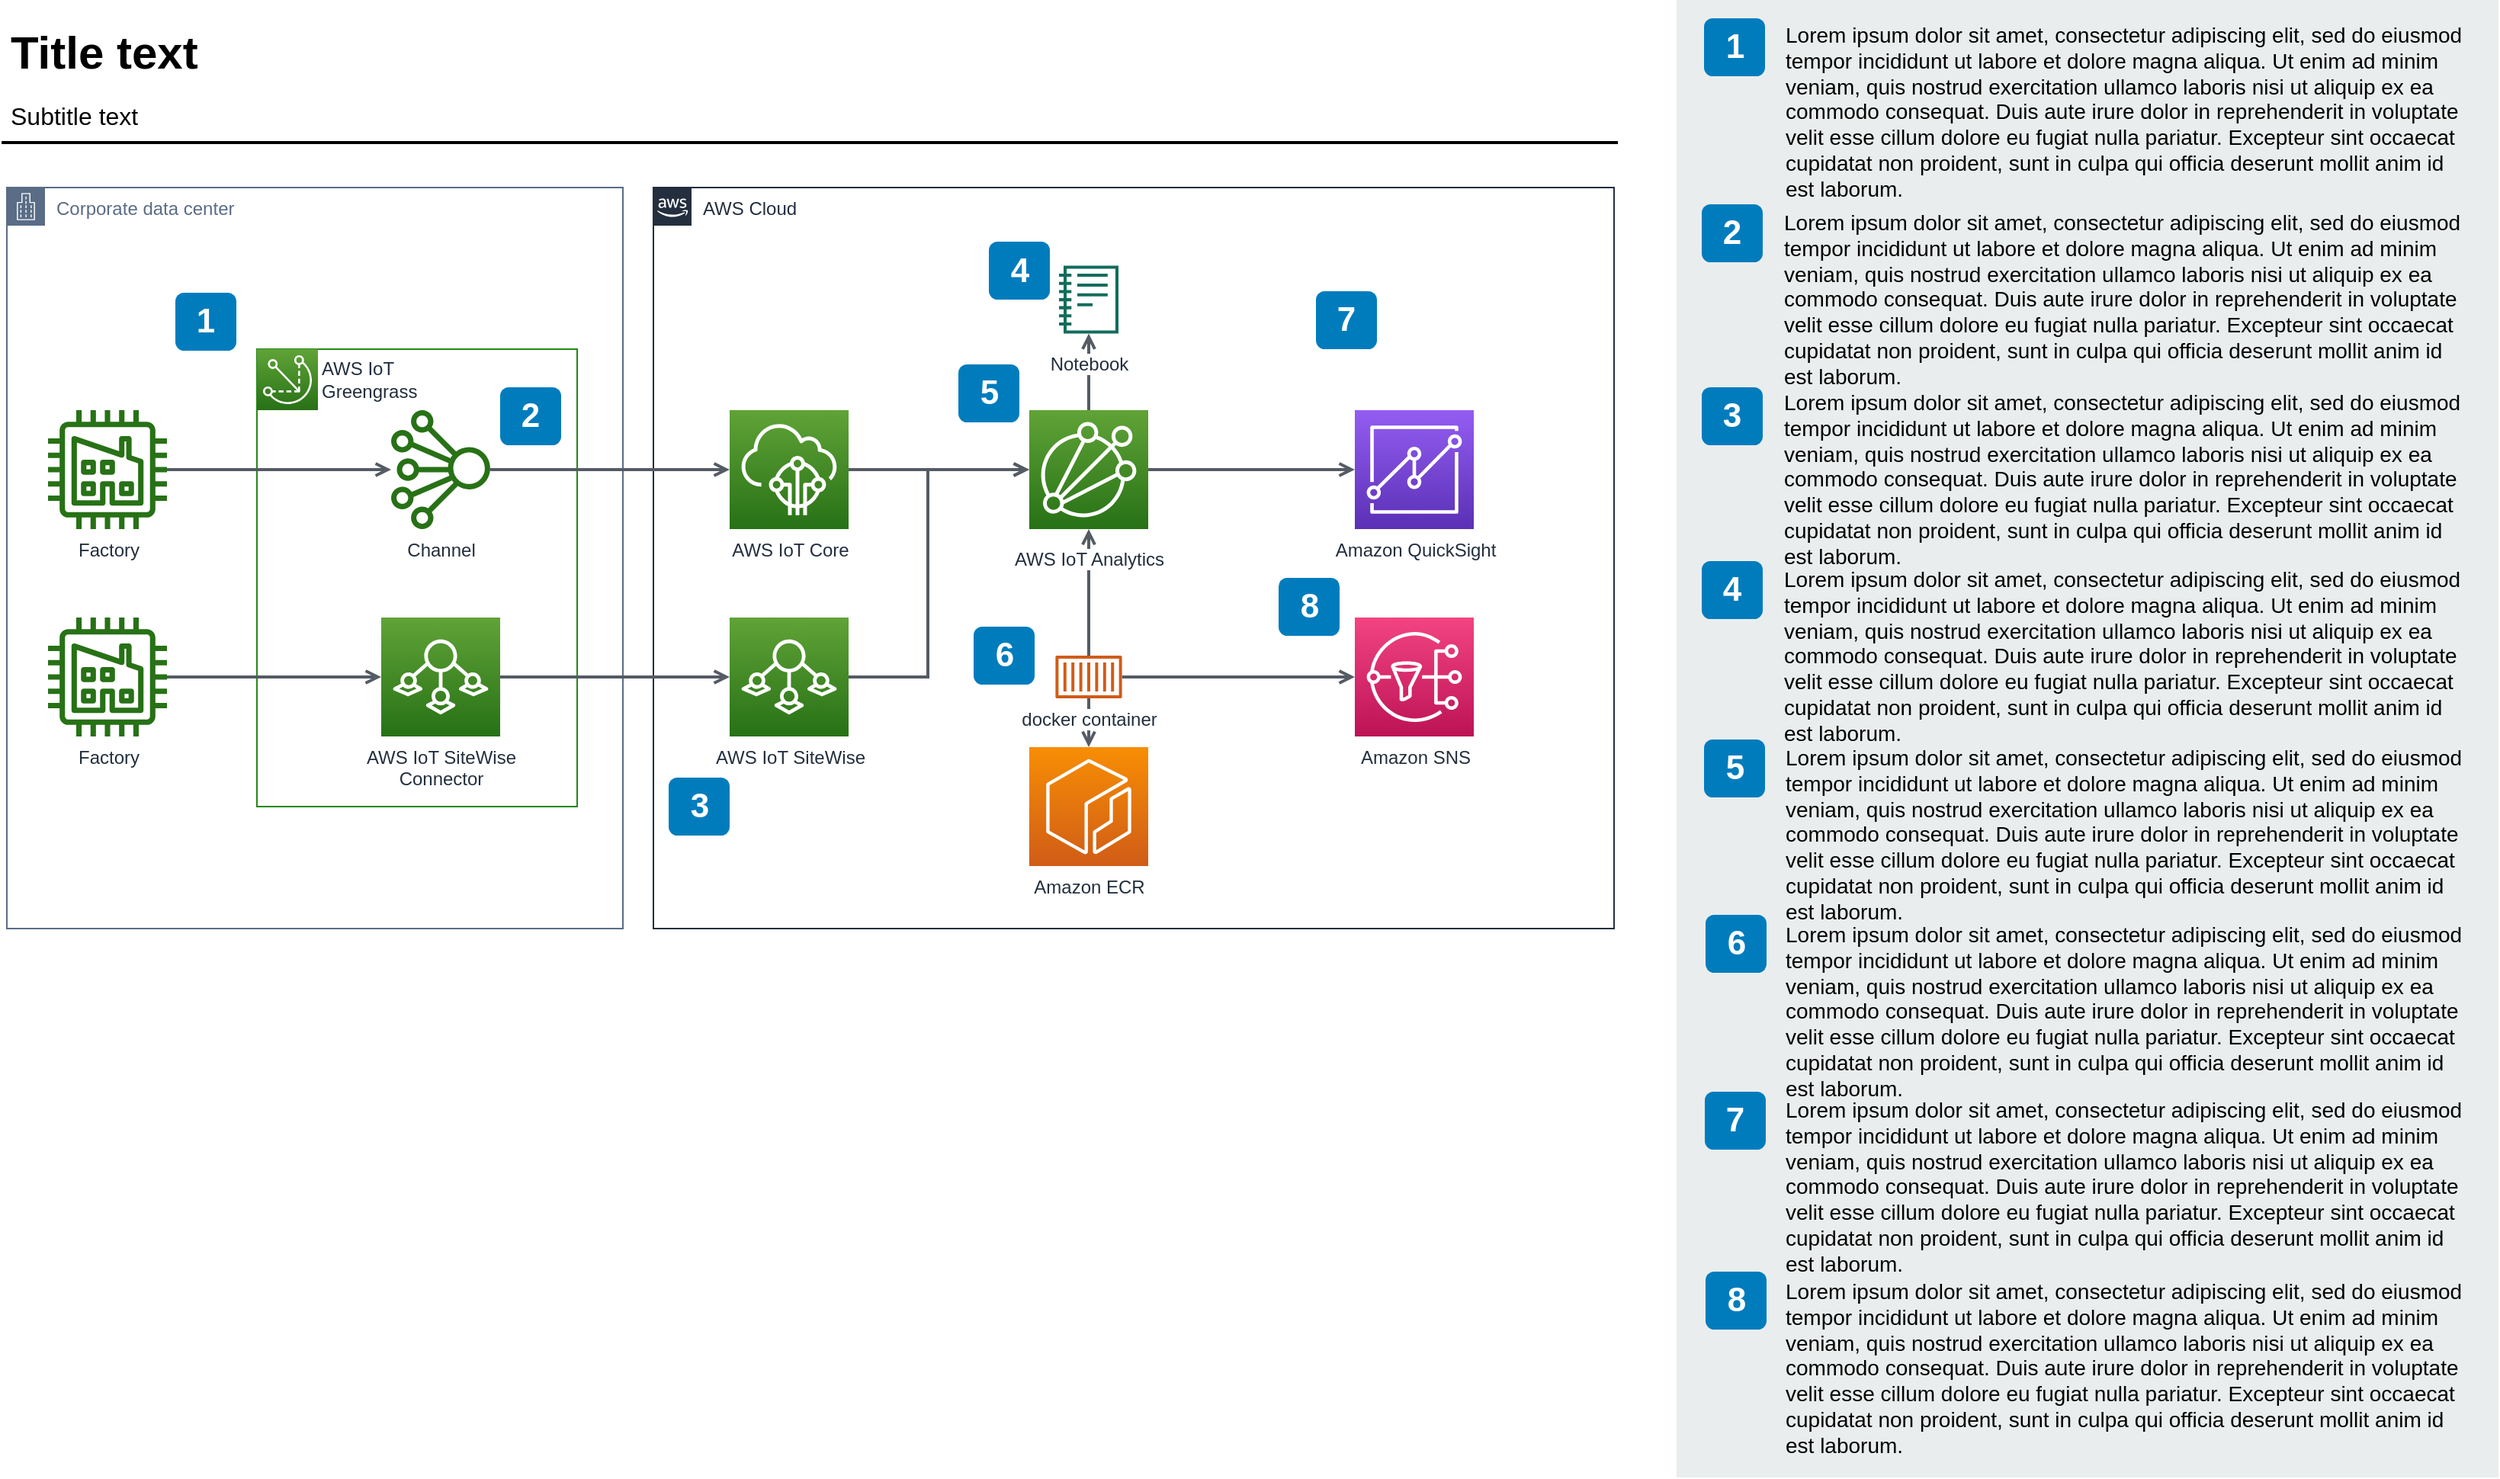 <mxfile version="26.0.16" pages="2">
  <diagram id="Ht1M8jgEwFfnCIfOTk4-" name="Page-1">
    <mxGraphModel dx="2165" dy="1044" grid="1" gridSize="10" guides="1" tooltips="1" connect="1" arrows="1" fold="1" page="1" pageScale="1" pageWidth="827" pageHeight="1169" math="0" shadow="0">
      <root>
        <mxCell id="0" />
        <mxCell id="1" parent="0" />
        <mxCell id="UEzPUAAOIrF-is8g5C7q-2" value="AWS Cloud" style="points=[[0,0],[0.25,0],[0.5,0],[0.75,0],[1,0],[1,0.25],[1,0.5],[1,0.75],[1,1],[0.75,1],[0.5,1],[0.25,1],[0,1],[0,0.75],[0,0.5],[0,0.25]];outlineConnect=0;gradientColor=none;html=1;whiteSpace=wrap;fontSize=12;fontStyle=0;shape=mxgraph.aws4.group;grIcon=mxgraph.aws4.group_aws_cloud_alt;strokeColor=#232F3E;fillColor=none;verticalAlign=top;align=left;spacingLeft=30;fontColor=#232F3E;dashed=0;container=1;pointerEvents=0;collapsible=0;recursiveResize=0;" parent="1" vertex="1">
          <mxGeometry x="435.5" y="175" width="630" height="486" as="geometry" />
        </mxCell>
        <mxCell id="UEzPUAAOIrF-is8g5C7q-23" value="7" style="rounded=1;whiteSpace=wrap;html=1;fillColor=#007CBD;strokeColor=none;fontColor=#FFFFFF;fontStyle=1;fontSize=22;" parent="UEzPUAAOIrF-is8g5C7q-2" vertex="1">
          <mxGeometry x="434.5" y="68" width="40" height="38" as="geometry" />
        </mxCell>
        <mxCell id="UEzPUAAOIrF-is8g5C7q-1" value="Corporate data center" style="points=[[0,0],[0.25,0],[0.5,0],[0.75,0],[1,0],[1,0.25],[1,0.5],[1,0.75],[1,1],[0.75,1],[0.5,1],[0.25,1],[0,1],[0,0.75],[0,0.5],[0,0.25]];outlineConnect=0;gradientColor=none;html=1;whiteSpace=wrap;fontSize=12;fontStyle=0;shape=mxgraph.aws4.group;grIcon=mxgraph.aws4.group_corporate_data_center;strokeColor=#5A6C86;fillColor=none;verticalAlign=top;align=left;spacingLeft=30;fontColor=#5A6C86;dashed=0;container=1;pointerEvents=0;collapsible=0;recursiveResize=0;" parent="1" vertex="1">
          <mxGeometry x="11.5" y="175" width="404" height="486" as="geometry" />
        </mxCell>
        <mxCell id="UEzPUAAOIrF-is8g5C7q-5" value="" style="whiteSpace=wrap;html=1;dashed=0;fontColor=#AAB7B8;fontStyle=0;align=left;verticalAlign=top;strokeColor=#248814;fillColor=none;gradientColor=none;spacingLeft=30;container=1;pointerEvents=0;collapsible=0;recursiveResize=0;" parent="1" vertex="1">
          <mxGeometry x="175.5" y="281" width="210" height="300" as="geometry" />
        </mxCell>
        <mxCell id="UEzPUAAOIrF-is8g5C7q-25" value="" style="edgeStyle=orthogonalEdgeStyle;rounded=0;orthogonalLoop=1;jettySize=auto;html=1;strokeColor=#545B64;strokeWidth=2;endFill=0;endArrow=open;startArrow=none;" parent="1" source="UEzPUAAOIrF-is8g5C7q-6" target="UEzPUAAOIrF-is8g5C7q-8" edge="1">
          <mxGeometry relative="1" as="geometry" />
        </mxCell>
        <mxCell id="UEzPUAAOIrF-is8g5C7q-26" value="" style="edgeStyle=orthogonalEdgeStyle;rounded=0;orthogonalLoop=1;jettySize=auto;html=1;strokeColor=#545B64;strokeWidth=2;endFill=0;endArrow=open;startArrow=none;" parent="1" source="UEzPUAAOIrF-is8g5C7q-7" target="UEzPUAAOIrF-is8g5C7q-9" edge="1">
          <mxGeometry relative="1" as="geometry" />
        </mxCell>
        <mxCell id="UEzPUAAOIrF-is8g5C7q-29" style="edgeStyle=orthogonalEdgeStyle;rounded=0;orthogonalLoop=1;jettySize=auto;html=1;strokeColor=#545B64;strokeWidth=2;endFill=0;endArrow=open;startArrow=none;" parent="1" source="UEzPUAAOIrF-is8g5C7q-11" target="UEzPUAAOIrF-is8g5C7q-13" edge="1">
          <mxGeometry relative="1" as="geometry" />
        </mxCell>
        <mxCell id="UEzPUAAOIrF-is8g5C7q-30" style="edgeStyle=orthogonalEdgeStyle;rounded=0;orthogonalLoop=1;jettySize=auto;html=1;strokeColor=#545B64;strokeWidth=2;endFill=0;endArrow=open;startArrow=none;" parent="1" source="UEzPUAAOIrF-is8g5C7q-12" target="UEzPUAAOIrF-is8g5C7q-13" edge="1">
          <mxGeometry relative="1" as="geometry">
            <Array as="points">
              <mxPoint x="615.5" y="496" />
              <mxPoint x="615.5" y="360" />
            </Array>
          </mxGeometry>
        </mxCell>
        <mxCell id="UEzPUAAOIrF-is8g5C7q-31" style="edgeStyle=orthogonalEdgeStyle;rounded=0;orthogonalLoop=1;jettySize=auto;html=1;strokeColor=#545B64;strokeWidth=2;endFill=0;endArrow=open;startArrow=none;" parent="1" source="UEzPUAAOIrF-is8g5C7q-13" target="UEzPUAAOIrF-is8g5C7q-14" edge="1">
          <mxGeometry relative="1" as="geometry" />
        </mxCell>
        <mxCell id="UEzPUAAOIrF-is8g5C7q-32" style="edgeStyle=orthogonalEdgeStyle;rounded=0;orthogonalLoop=1;jettySize=auto;html=1;strokeColor=#545B64;strokeWidth=2;endFill=0;endArrow=open;startArrow=none;" parent="1" source="UEzPUAAOIrF-is8g5C7q-13" target="UEzPUAAOIrF-is8g5C7q-16" edge="1">
          <mxGeometry relative="1" as="geometry" />
        </mxCell>
        <mxCell id="UEzPUAAOIrF-is8g5C7q-33" style="edgeStyle=orthogonalEdgeStyle;rounded=0;orthogonalLoop=1;jettySize=auto;html=1;strokeColor=#545B64;strokeWidth=2;endFill=0;endArrow=open;startArrow=none;" parent="1" source="UEzPUAAOIrF-is8g5C7q-15" target="UEzPUAAOIrF-is8g5C7q-13" edge="1">
          <mxGeometry relative="1" as="geometry" />
        </mxCell>
        <mxCell id="UEzPUAAOIrF-is8g5C7q-34" style="edgeStyle=orthogonalEdgeStyle;rounded=0;orthogonalLoop=1;jettySize=auto;html=1;strokeColor=#545B64;strokeWidth=2;endFill=0;endArrow=open;startArrow=none;" parent="1" source="UEzPUAAOIrF-is8g5C7q-15" target="UEzPUAAOIrF-is8g5C7q-18" edge="1">
          <mxGeometry relative="1" as="geometry" />
        </mxCell>
        <mxCell id="UEzPUAAOIrF-is8g5C7q-35" style="edgeStyle=orthogonalEdgeStyle;rounded=0;orthogonalLoop=1;jettySize=auto;html=1;strokeColor=#545B64;strokeWidth=2;endFill=0;endArrow=open;startArrow=none;" parent="1" source="UEzPUAAOIrF-is8g5C7q-15" target="UEzPUAAOIrF-is8g5C7q-17" edge="1">
          <mxGeometry relative="1" as="geometry" />
        </mxCell>
        <mxCell id="UEzPUAAOIrF-is8g5C7q-27" value="" style="edgeStyle=orthogonalEdgeStyle;rounded=0;orthogonalLoop=1;jettySize=auto;html=1;strokeColor=#545B64;strokeWidth=2;endFill=0;endArrow=open;startArrow=none;" parent="1" source="UEzPUAAOIrF-is8g5C7q-9" target="UEzPUAAOIrF-is8g5C7q-12" edge="1">
          <mxGeometry relative="1" as="geometry">
            <mxPoint x="126.41" y="546.069" as="sourcePoint" />
            <mxPoint x="273.5" y="539.862" as="targetPoint" />
          </mxGeometry>
        </mxCell>
        <mxCell id="UEzPUAAOIrF-is8g5C7q-28" value="" style="edgeStyle=orthogonalEdgeStyle;rounded=0;orthogonalLoop=1;jettySize=auto;html=1;strokeColor=#545B64;strokeWidth=2;endFill=0;endArrow=open;startArrow=none;" parent="1" source="UEzPUAAOIrF-is8g5C7q-8" target="UEzPUAAOIrF-is8g5C7q-11" edge="1">
          <mxGeometry relative="1" as="geometry">
            <mxPoint x="136.41" y="556.069" as="sourcePoint" />
            <mxPoint x="283.5" y="549.862" as="targetPoint" />
          </mxGeometry>
        </mxCell>
        <mxCell id="-QjtrjUzRDEMRZ5MF8oH-9" value="1" style="rounded=1;whiteSpace=wrap;html=1;fillColor=#007CBD;strokeColor=none;fontColor=#FFFFFF;fontStyle=1;fontSize=22;" parent="1" vertex="1">
          <mxGeometry x="122" y="244" width="40" height="38" as="geometry" />
        </mxCell>
        <mxCell id="-QjtrjUzRDEMRZ5MF8oH-47" value="Title text" style="text;html=1;resizable=0;points=[];autosize=1;align=left;verticalAlign=top;spacingTop=-4;fontSize=30;fontStyle=1" parent="1" vertex="1">
          <mxGeometry x="12" y="65.5" width="130" height="40" as="geometry" />
        </mxCell>
        <mxCell id="-QjtrjUzRDEMRZ5MF8oH-48" value="Subtitle text&lt;br style=&quot;font-size: 16px&quot;&gt;" style="text;html=1;resizable=0;points=[];autosize=1;align=left;verticalAlign=top;spacingTop=-4;fontSize=16" parent="1" vertex="1">
          <mxGeometry x="12" y="115.5" width="100" height="20" as="geometry" />
        </mxCell>
        <mxCell id="SCVMTBWpLvtzJIhz15lM-1" value="" style="line;strokeWidth=2;html=1;fontSize=14;" parent="1" vertex="1">
          <mxGeometry x="8" y="140.5" width="1060" height="10" as="geometry" />
        </mxCell>
        <mxCell id="7OVz4w7n9kzEPWy-4BBC-3" value="" style="rounded=0;whiteSpace=wrap;html=1;fillColor=#EAEDED;fontSize=22;fontColor=#FFFFFF;strokeColor=none;labelBackgroundColor=none;" parent="1" vertex="1">
          <mxGeometry x="1106.5" y="52" width="539" height="969" as="geometry" />
        </mxCell>
        <mxCell id="7OVz4w7n9kzEPWy-4BBC-4" value="1" style="rounded=1;whiteSpace=wrap;html=1;fillColor=#007CBD;strokeColor=none;fontColor=#FFFFFF;fontStyle=1;fontSize=22;labelBackgroundColor=none;" parent="1" vertex="1">
          <mxGeometry x="1124.5" y="64" width="40" height="38" as="geometry" />
        </mxCell>
        <mxCell id="7OVz4w7n9kzEPWy-4BBC-5" value="2" style="rounded=1;whiteSpace=wrap;html=1;fillColor=#007CBD;strokeColor=none;fontColor=#FFFFFF;fontStyle=1;fontSize=22;labelBackgroundColor=none;" parent="1" vertex="1">
          <mxGeometry x="1123" y="186" width="40" height="38" as="geometry" />
        </mxCell>
        <mxCell id="7OVz4w7n9kzEPWy-4BBC-6" value="3" style="rounded=1;whiteSpace=wrap;html=1;fillColor=#007CBD;strokeColor=none;fontColor=#FFFFFF;fontStyle=1;fontSize=22;labelBackgroundColor=none;" parent="1" vertex="1">
          <mxGeometry x="1123" y="306" width="40" height="38" as="geometry" />
        </mxCell>
        <mxCell id="7OVz4w7n9kzEPWy-4BBC-7" value="4" style="rounded=1;whiteSpace=wrap;html=1;fillColor=#007CBD;strokeColor=none;fontColor=#FFFFFF;fontStyle=1;fontSize=22;labelBackgroundColor=none;" parent="1" vertex="1">
          <mxGeometry x="1123" y="420" width="40" height="38" as="geometry" />
        </mxCell>
        <mxCell id="7OVz4w7n9kzEPWy-4BBC-8" value="5" style="rounded=1;whiteSpace=wrap;html=1;fillColor=#007CBD;strokeColor=none;fontColor=#FFFFFF;fontStyle=1;fontSize=22;labelBackgroundColor=none;" parent="1" vertex="1">
          <mxGeometry x="1124.5" y="537" width="40" height="38" as="geometry" />
        </mxCell>
        <mxCell id="7OVz4w7n9kzEPWy-4BBC-9" value="6" style="rounded=1;whiteSpace=wrap;html=1;fillColor=#007CBD;strokeColor=none;fontColor=#FFFFFF;fontStyle=1;fontSize=22;labelBackgroundColor=none;" parent="1" vertex="1">
          <mxGeometry x="1125.5" y="652" width="40" height="38" as="geometry" />
        </mxCell>
        <mxCell id="7OVz4w7n9kzEPWy-4BBC-10" value="7" style="rounded=1;whiteSpace=wrap;html=1;fillColor=#007CBD;strokeColor=none;fontColor=#FFFFFF;fontStyle=1;fontSize=22;labelBackgroundColor=none;" parent="1" vertex="1">
          <mxGeometry x="1125" y="768" width="40" height="38" as="geometry" />
        </mxCell>
        <mxCell id="7OVz4w7n9kzEPWy-4BBC-11" value="8" style="rounded=1;whiteSpace=wrap;html=1;fillColor=#007CBD;strokeColor=none;fontColor=#FFFFFF;fontStyle=1;fontSize=22;labelBackgroundColor=none;" parent="1" vertex="1">
          <mxGeometry x="1125.5" y="886" width="40" height="38" as="geometry" />
        </mxCell>
        <mxCell id="7OVz4w7n9kzEPWy-4BBC-13" value="&lt;span&gt;Lorem ipsum dolor sit amet, consectetur adipiscing elit, sed do eiusmod tempor incididunt ut labore et dolore magna aliqua. Ut enim ad minim veniam, quis nostrud exercitation ullamco laboris nisi ut aliquip ex ea commodo consequat. Duis aute irure dolor in reprehenderit in voluptate velit esse cillum dolore eu fugiat nulla pariatur. Excepteur sint occaecat cupidatat non proident, sunt in culpa qui officia deserunt mollit anim id est laborum.&lt;/span&gt;&lt;br&gt;" style="text;html=1;align=left;verticalAlign=top;spacingTop=-4;fontSize=14;labelBackgroundColor=none;whiteSpace=wrap;" parent="1" vertex="1">
          <mxGeometry x="1176" y="63.5" width="449" height="118" as="geometry" />
        </mxCell>
        <mxCell id="7OVz4w7n9kzEPWy-4BBC-14" value="&lt;span&gt;Lorem ipsum dolor sit amet, consectetur adipiscing elit, sed do eiusmod tempor incididunt ut labore et dolore magna aliqua. Ut enim ad minim veniam, quis nostrud exercitation ullamco laboris nisi ut aliquip ex ea commodo consequat. Duis aute irure dolor in reprehenderit in voluptate velit esse cillum dolore eu fugiat nulla pariatur. Excepteur sint occaecat cupidatat non proident, sunt in culpa qui officia deserunt mollit anim id est laborum.&lt;/span&gt;&lt;br&gt;" style="text;html=1;align=left;verticalAlign=top;spacingTop=-4;fontSize=14;labelBackgroundColor=none;whiteSpace=wrap;" parent="1" vertex="1">
          <mxGeometry x="1175" y="186.5" width="450" height="115" as="geometry" />
        </mxCell>
        <mxCell id="7OVz4w7n9kzEPWy-4BBC-15" value="&lt;span&gt;Lorem ipsum dolor sit amet, consectetur adipiscing elit, sed do eiusmod tempor incididunt ut labore et dolore magna aliqua. Ut enim ad minim veniam, quis nostrud exercitation ullamco laboris nisi ut aliquip ex ea commodo consequat. Duis aute irure dolor in reprehenderit in voluptate velit esse cillum dolore eu fugiat nulla pariatur. Excepteur sint occaecat cupidatat non proident, sunt in culpa qui officia deserunt mollit anim id est laborum.&lt;/span&gt;&lt;br&gt;" style="text;html=1;align=left;verticalAlign=top;spacingTop=-4;fontSize=14;labelBackgroundColor=none;whiteSpace=wrap;" parent="1" vertex="1">
          <mxGeometry x="1175" y="304.5" width="450" height="117" as="geometry" />
        </mxCell>
        <mxCell id="7OVz4w7n9kzEPWy-4BBC-16" value="&lt;span&gt;Lorem ipsum dolor sit amet, consectetur adipiscing elit, sed do eiusmod tempor incididunt ut labore et dolore magna aliqua. Ut enim ad minim veniam, quis nostrud exercitation ullamco laboris nisi ut aliquip ex ea commodo consequat. Duis aute irure dolor in reprehenderit in voluptate velit esse cillum dolore eu fugiat nulla pariatur. Excepteur sint occaecat cupidatat non proident, sunt in culpa qui officia deserunt mollit anim id est laborum.&lt;/span&gt;&lt;br&gt;" style="text;html=1;align=left;verticalAlign=top;spacingTop=-4;fontSize=14;labelBackgroundColor=none;whiteSpace=wrap;" parent="1" vertex="1">
          <mxGeometry x="1175" y="420.5" width="450" height="121" as="geometry" />
        </mxCell>
        <mxCell id="7OVz4w7n9kzEPWy-4BBC-17" value="&lt;span&gt;Lorem ipsum dolor sit amet, consectetur adipiscing elit, sed do eiusmod tempor incididunt ut labore et dolore magna aliqua. Ut enim ad minim veniam, quis nostrud exercitation ullamco laboris nisi ut aliquip ex ea commodo consequat. Duis aute irure dolor in reprehenderit in voluptate velit esse cillum dolore eu fugiat nulla pariatur. Excepteur sint occaecat cupidatat non proident, sunt in culpa qui officia deserunt mollit anim id est laborum.&lt;/span&gt;&lt;br&gt;" style="text;html=1;align=left;verticalAlign=top;spacingTop=-4;fontSize=14;labelBackgroundColor=none;whiteSpace=wrap;" parent="1" vertex="1">
          <mxGeometry x="1176" y="537.5" width="449" height="114" as="geometry" />
        </mxCell>
        <mxCell id="7OVz4w7n9kzEPWy-4BBC-18" value="&lt;span&gt;Lorem ipsum dolor sit amet, consectetur adipiscing elit, sed do eiusmod tempor incididunt ut labore et dolore magna aliqua. Ut enim ad minim veniam, quis nostrud exercitation ullamco laboris nisi ut aliquip ex ea commodo consequat. Duis aute irure dolor in reprehenderit in voluptate velit esse cillum dolore eu fugiat nulla pariatur. Excepteur sint occaecat cupidatat non proident, sunt in culpa qui officia deserunt mollit anim id est laborum.&lt;/span&gt;&lt;br&gt;" style="text;html=1;align=left;verticalAlign=top;spacingTop=-4;fontSize=14;labelBackgroundColor=none;whiteSpace=wrap;" parent="1" vertex="1">
          <mxGeometry x="1176" y="653.5" width="450" height="118" as="geometry" />
        </mxCell>
        <mxCell id="7OVz4w7n9kzEPWy-4BBC-19" value="&lt;span&gt;Lorem ipsum dolor sit amet, consectetur adipiscing elit, sed do eiusmod tempor incididunt ut labore et dolore magna aliqua. Ut enim ad minim veniam, quis nostrud exercitation ullamco laboris nisi ut aliquip ex ea commodo consequat. Duis aute irure dolor in reprehenderit in voluptate velit esse cillum dolore eu fugiat nulla pariatur. Excepteur sint occaecat cupidatat non proident, sunt in culpa qui officia deserunt mollit anim id est laborum.&lt;/span&gt;&lt;br&gt;" style="text;html=1;align=left;verticalAlign=top;spacingTop=-4;fontSize=14;labelBackgroundColor=none;whiteSpace=wrap;" parent="1" vertex="1">
          <mxGeometry x="1176" y="768.5" width="449" height="113" as="geometry" />
        </mxCell>
        <mxCell id="7OVz4w7n9kzEPWy-4BBC-20" value="&lt;span&gt;Lorem ipsum dolor sit amet, consectetur adipiscing elit, sed do eiusmod tempor incididunt ut labore et dolore magna aliqua. Ut enim ad minim veniam, quis nostrud exercitation ullamco laboris nisi ut aliquip ex ea commodo consequat. Duis aute irure dolor in reprehenderit in voluptate velit esse cillum dolore eu fugiat nulla pariatur. Excepteur sint occaecat cupidatat non proident, sunt in culpa qui officia deserunt mollit anim id est laborum.&lt;/span&gt;&lt;br&gt;" style="text;html=1;align=left;verticalAlign=top;spacingTop=-4;fontSize=14;labelBackgroundColor=none;whiteSpace=wrap;" parent="1" vertex="1">
          <mxGeometry x="1176" y="887.5" width="449" height="124" as="geometry" />
        </mxCell>
        <mxCell id="UEzPUAAOIrF-is8g5C7q-6" value="Factory" style="outlineConnect=0;fontColor=#232F3E;gradientColor=none;fillColor=#277116;strokeColor=none;dashed=0;verticalLabelPosition=bottom;verticalAlign=top;align=center;html=1;fontSize=12;fontStyle=0;aspect=fixed;pointerEvents=1;shape=mxgraph.aws4.factory;" parent="1" vertex="1">
          <mxGeometry x="38.5" y="321.0" width="78" height="78" as="geometry" />
        </mxCell>
        <mxCell id="UEzPUAAOIrF-is8g5C7q-7" value="Factory&lt;br&gt;" style="outlineConnect=0;fontColor=#232F3E;gradientColor=none;fillColor=#277116;strokeColor=none;dashed=0;verticalLabelPosition=bottom;verticalAlign=top;align=center;html=1;fontSize=12;fontStyle=0;aspect=fixed;pointerEvents=1;shape=mxgraph.aws4.factory;" parent="1" vertex="1">
          <mxGeometry x="38.5" y="457.0" width="78" height="78" as="geometry" />
        </mxCell>
        <mxCell id="UEzPUAAOIrF-is8g5C7q-8" value="Channel" style="outlineConnect=0;fontColor=#232F3E;gradientColor=none;fillColor=#277116;strokeColor=none;dashed=0;verticalLabelPosition=bottom;verticalAlign=top;align=center;html=1;fontSize=12;fontStyle=0;aspect=fixed;pointerEvents=1;shape=mxgraph.aws4.iot_analytics_channel;" parent="1" vertex="1">
          <mxGeometry x="263.5" y="321.0" width="65" height="78" as="geometry" />
        </mxCell>
        <mxCell id="UEzPUAAOIrF-is8g5C7q-9" value="AWS IoT SiteWise&lt;br&gt;Connector&lt;br&gt;" style="outlineConnect=0;fontColor=#232F3E;gradientColor=#60A337;gradientDirection=north;fillColor=#277116;strokeColor=#ffffff;dashed=0;verticalLabelPosition=bottom;verticalAlign=top;align=center;html=1;fontSize=12;fontStyle=0;aspect=fixed;shape=mxgraph.aws4.resourceIcon;resIcon=mxgraph.aws4.iot_sitewise;" parent="1" vertex="1">
          <mxGeometry x="257" y="457" width="78" height="78" as="geometry" />
        </mxCell>
        <mxCell id="UEzPUAAOIrF-is8g5C7q-10" value="2" style="rounded=1;whiteSpace=wrap;html=1;fillColor=#007CBD;strokeColor=none;fontColor=#FFFFFF;fontStyle=1;fontSize=22;" parent="1" vertex="1">
          <mxGeometry x="335" y="306" width="40" height="38" as="geometry" />
        </mxCell>
        <mxCell id="UEzPUAAOIrF-is8g5C7q-11" value="AWS IoT Core" style="outlineConnect=0;fontColor=#232F3E;gradientColor=#60A337;gradientDirection=north;fillColor=#277116;strokeColor=#ffffff;dashed=0;verticalLabelPosition=bottom;verticalAlign=top;align=center;html=1;fontSize=12;fontStyle=0;aspect=fixed;shape=mxgraph.aws4.resourceIcon;resIcon=mxgraph.aws4.iot_core;" parent="1" vertex="1">
          <mxGeometry x="485.5" y="321.0" width="78" height="78" as="geometry" />
        </mxCell>
        <mxCell id="UEzPUAAOIrF-is8g5C7q-12" value="AWS IoT SiteWise" style="outlineConnect=0;fontColor=#232F3E;gradientColor=#60A337;gradientDirection=north;fillColor=#277116;strokeColor=#ffffff;dashed=0;verticalLabelPosition=bottom;verticalAlign=top;align=center;html=1;fontSize=12;fontStyle=0;aspect=fixed;shape=mxgraph.aws4.resourceIcon;resIcon=mxgraph.aws4.iot_sitewise;" parent="1" vertex="1">
          <mxGeometry x="485.5" y="457" width="78" height="78" as="geometry" />
        </mxCell>
        <mxCell id="UEzPUAAOIrF-is8g5C7q-13" value="AWS IoT Analytics" style="outlineConnect=0;fontColor=#232F3E;gradientColor=#60A337;gradientDirection=north;fillColor=#277116;strokeColor=#ffffff;dashed=0;verticalLabelPosition=bottom;verticalAlign=top;align=center;html=1;fontSize=12;fontStyle=0;aspect=fixed;shape=mxgraph.aws4.resourceIcon;resIcon=mxgraph.aws4.iot_analytics;labelBackgroundColor=#ffffff;spacingTop=6;" parent="1" vertex="1">
          <mxGeometry x="682.0" y="321.0" width="78" height="78" as="geometry" />
        </mxCell>
        <mxCell id="UEzPUAAOIrF-is8g5C7q-14" value="Notebook" style="outlineConnect=0;fontColor=#232F3E;gradientColor=none;fillColor=#116D5B;strokeColor=none;dashed=0;verticalLabelPosition=bottom;verticalAlign=top;align=center;html=1;fontSize=12;fontStyle=0;aspect=fixed;pointerEvents=1;shape=mxgraph.aws4.sagemaker_notebook;labelBackgroundColor=#ffffff;spacingTop=6;" parent="1" vertex="1">
          <mxGeometry x="701.5" y="226" width="39" height="45" as="geometry" />
        </mxCell>
        <mxCell id="UEzPUAAOIrF-is8g5C7q-15" value="docker container" style="outlineConnect=0;fontColor=#232F3E;gradientColor=none;fillColor=#D05C17;strokeColor=none;dashed=0;verticalLabelPosition=bottom;verticalAlign=top;align=center;html=1;fontSize=12;fontStyle=0;aspect=fixed;pointerEvents=1;shape=mxgraph.aws4.container_1;labelBackgroundColor=#ffffff;" parent="1" vertex="1">
          <mxGeometry x="699.0" y="482.0" width="44" height="28" as="geometry" />
        </mxCell>
        <mxCell id="UEzPUAAOIrF-is8g5C7q-16" value="Amazon QuickSight" style="outlineConnect=0;fontColor=#232F3E;gradientColor=#945DF2;gradientDirection=north;fillColor=#5A30B5;strokeColor=#ffffff;dashed=0;verticalLabelPosition=bottom;verticalAlign=top;align=center;html=1;fontSize=12;fontStyle=0;aspect=fixed;shape=mxgraph.aws4.resourceIcon;resIcon=mxgraph.aws4.quicksight;" parent="1" vertex="1">
          <mxGeometry x="895.5" y="321.0" width="78" height="78" as="geometry" />
        </mxCell>
        <mxCell id="UEzPUAAOIrF-is8g5C7q-17" value="Amazon SNS" style="outlineConnect=0;fontColor=#232F3E;gradientColor=#F34482;gradientDirection=north;fillColor=#BC1356;strokeColor=#ffffff;dashed=0;verticalLabelPosition=bottom;verticalAlign=top;align=center;html=1;fontSize=12;fontStyle=0;aspect=fixed;shape=mxgraph.aws4.resourceIcon;resIcon=mxgraph.aws4.sns;" parent="1" vertex="1">
          <mxGeometry x="895.5" y="457" width="78" height="78" as="geometry" />
        </mxCell>
        <mxCell id="UEzPUAAOIrF-is8g5C7q-18" value="Amazon ECR" style="outlineConnect=0;fontColor=#232F3E;gradientColor=#F78E04;gradientDirection=north;fillColor=#D05C17;strokeColor=#ffffff;dashed=0;verticalLabelPosition=bottom;verticalAlign=top;align=center;html=1;fontSize=12;fontStyle=0;aspect=fixed;shape=mxgraph.aws4.resourceIcon;resIcon=mxgraph.aws4.ecr;" parent="1" vertex="1">
          <mxGeometry x="682.0" y="542" width="78" height="78" as="geometry" />
        </mxCell>
        <mxCell id="UEzPUAAOIrF-is8g5C7q-19" value="3" style="rounded=1;whiteSpace=wrap;html=1;fillColor=#007CBD;strokeColor=none;fontColor=#FFFFFF;fontStyle=1;fontSize=22;" parent="1" vertex="1">
          <mxGeometry x="445.5" y="562" width="40" height="38" as="geometry" />
        </mxCell>
        <mxCell id="UEzPUAAOIrF-is8g5C7q-20" value="4" style="rounded=1;whiteSpace=wrap;html=1;fillColor=#007CBD;strokeColor=none;fontColor=#FFFFFF;fontStyle=1;fontSize=22;" parent="1" vertex="1">
          <mxGeometry x="655.5" y="210.5" width="40" height="38" as="geometry" />
        </mxCell>
        <mxCell id="UEzPUAAOIrF-is8g5C7q-21" value="5" style="rounded=1;whiteSpace=wrap;html=1;fillColor=#007CBD;strokeColor=none;fontColor=#FFFFFF;fontStyle=1;fontSize=22;" parent="1" vertex="1">
          <mxGeometry x="635.5" y="291" width="40" height="38" as="geometry" />
        </mxCell>
        <mxCell id="UEzPUAAOIrF-is8g5C7q-22" value="6" style="rounded=1;whiteSpace=wrap;html=1;fillColor=#007CBD;strokeColor=none;fontColor=#FFFFFF;fontStyle=1;fontSize=22;" parent="1" vertex="1">
          <mxGeometry x="645.5" y="463" width="40" height="38" as="geometry" />
        </mxCell>
        <mxCell id="UEzPUAAOIrF-is8g5C7q-24" value="8" style="rounded=1;whiteSpace=wrap;html=1;fillColor=#007CBD;strokeColor=none;fontColor=#FFFFFF;fontStyle=1;fontSize=22;" parent="1" vertex="1">
          <mxGeometry x="845.5" y="431" width="40" height="38" as="geometry" />
        </mxCell>
        <mxCell id="UEzPUAAOIrF-is8g5C7q-4" value="AWS IoT&lt;br&gt;Greengrass" style="outlineConnect=0;fontColor=#232F3E;gradientColor=#60A337;gradientDirection=north;fillColor=#277116;strokeColor=#ffffff;dashed=0;verticalLabelPosition=middle;verticalAlign=middle;align=left;html=1;fontSize=12;fontStyle=0;aspect=fixed;shape=mxgraph.aws4.resourceIcon;resIcon=mxgraph.aws4.greengrass;labelPosition=right;" parent="1" vertex="1">
          <mxGeometry x="175.5" y="281" width="40" height="40" as="geometry" />
        </mxCell>
      </root>
    </mxGraphModel>
  </diagram>
  <diagram id="U3ho3G2j3TG9YOaSmyrc" name="Page-2">
    <mxGraphModel dx="2112" dy="1724" grid="0" gridSize="10" guides="1" tooltips="1" connect="1" arrows="1" fold="1" page="1" pageScale="1" pageWidth="850" pageHeight="1100" math="0" shadow="0">
      <root>
        <mxCell id="0" />
        <mxCell id="1" parent="0" />
        <mxCell id="vt0tjYcvA5wgolJuAkYE-8" value="What happens to records tagged as anomalies?" style="text;html=1;align=center;verticalAlign=middle;whiteSpace=wrap;rounded=0;" parent="1" vertex="1">
          <mxGeometry x="353" y="433" width="148" height="30" as="geometry" />
        </mxCell>
        <mxCell id="vt0tjYcvA5wgolJuAkYE-9" value="Anomaly Detection Model Training" style="rounded=1;whiteSpace=wrap;html=1;absoluteArcSize=1;arcSize=14;strokeWidth=2;verticalAlign=top;" parent="1" vertex="1">
          <mxGeometry x="602.75" y="110" width="857.25" height="180" as="geometry" />
        </mxCell>
        <mxCell id="h2447i2Zjc8ZmZzIyyJb-8" value="Anomaly Detection Scoring Job" style="rounded=1;whiteSpace=wrap;html=1;absoluteArcSize=1;arcSize=14;strokeWidth=2;verticalAlign=top;" parent="1" vertex="1">
          <mxGeometry x="-47" y="110" width="587" height="180" as="geometry" />
        </mxCell>
        <mxCell id="h2447i2Zjc8ZmZzIyyJb-1" value="Operations&lt;div&gt;Data&lt;div&gt;Store&lt;/div&gt;&lt;/div&gt;" style="shape=cylinder3;whiteSpace=wrap;html=1;boundedLbl=1;backgroundOutline=1;size=15;" parent="1" vertex="1">
          <mxGeometry x="80" y="330" width="70" height="80" as="geometry" />
        </mxCell>
        <mxCell id="h2447i2Zjc8ZmZzIyyJb-5" value="Extract data for analytics job&lt;div&gt;[SQL -&amp;gt; Parquet]&lt;/div&gt;" style="shape=process;whiteSpace=wrap;html=1;backgroundOutline=1;" parent="1" vertex="1">
          <mxGeometry x="-16" y="200" width="120" height="60" as="geometry" />
        </mxCell>
        <mxCell id="h2447i2Zjc8ZmZzIyyJb-6" value="Transform data&lt;div&gt;[Feature Engr. for ML Inference]&lt;/div&gt;" style="shape=process;whiteSpace=wrap;html=1;backgroundOutline=1;" parent="1" vertex="1">
          <mxGeometry x="148" y="200" width="120" height="60" as="geometry" />
        </mxCell>
        <mxCell id="h2447i2Zjc8ZmZzIyyJb-12" value="Scored&lt;div&gt;Data&lt;div&gt;Store&lt;/div&gt;&lt;/div&gt;" style="shape=cylinder3;whiteSpace=wrap;html=1;boundedLbl=1;backgroundOutline=1;size=15;" parent="1" vertex="1">
          <mxGeometry x="391" y="340" width="70" height="80" as="geometry" />
        </mxCell>
        <mxCell id="vt0tjYcvA5wgolJuAkYE-1" value="1" style="rounded=1;whiteSpace=wrap;html=1;fillColor=#007CBD;strokeColor=none;fontColor=#FFFFFF;fontStyle=1;fontSize=22;" parent="1" vertex="1">
          <mxGeometry x="34" y="150" width="40" height="38" as="geometry" />
        </mxCell>
        <mxCell id="vt0tjYcvA5wgolJuAkYE-2" value="2" style="rounded=1;whiteSpace=wrap;html=1;fillColor=#007CBD;strokeColor=none;fontColor=#FFFFFF;fontStyle=1;fontSize=22;" parent="1" vertex="1">
          <mxGeometry x="196" y="150" width="40" height="38" as="geometry" />
        </mxCell>
        <mxCell id="vt0tjYcvA5wgolJuAkYE-3" value="3" style="rounded=1;whiteSpace=wrap;html=1;fillColor=#007CBD;strokeColor=none;fontColor=#FFFFFF;fontStyle=1;fontSize=22;" parent="1" vertex="1">
          <mxGeometry x="385" y="150" width="40" height="38" as="geometry" />
        </mxCell>
        <mxCell id="vt0tjYcvA5wgolJuAkYE-4" value="4" style="rounded=1;whiteSpace=wrap;html=1;fillColor=#d5e8d4;strokeColor=#82b366;fontStyle=1;fontSize=22;" parent="1" vertex="1">
          <mxGeometry x="1090" y="153" width="40" height="38" as="geometry" />
        </mxCell>
        <mxCell id="vt0tjYcvA5wgolJuAkYE-5" value="5" style="rounded=1;whiteSpace=wrap;html=1;fillColor=#d5e8d4;strokeColor=#82b366;fontStyle=1;fontSize=22;" parent="1" vertex="1">
          <mxGeometry x="1230" y="153" width="40" height="38" as="geometry" />
        </mxCell>
        <mxCell id="vt0tjYcvA5wgolJuAkYE-6" value="6" style="rounded=1;whiteSpace=wrap;html=1;fillColor=#d5e8d4;strokeColor=#82b366;fontStyle=1;fontSize=22;" parent="1" vertex="1">
          <mxGeometry x="1370" y="153" width="40" height="38" as="geometry" />
        </mxCell>
        <mxCell id="vt0tjYcvA5wgolJuAkYE-7" value="" style="shape=image;html=1;verticalAlign=top;verticalLabelPosition=bottom;labelBackgroundColor=#ffffff;imageAspect=0;aspect=fixed;image=https://cdn1.iconfinder.com/data/icons/iconoir-vol-3/24/question-mark-circle-128.png" parent="1" vertex="1">
          <mxGeometry x="312" y="428" width="40" height="40" as="geometry" />
        </mxCell>
        <mxCell id="vt0tjYcvA5wgolJuAkYE-10" value="Feature&lt;div&gt;&lt;div&gt;Store&lt;/div&gt;&lt;/div&gt;" style="shape=cylinder3;whiteSpace=wrap;html=1;boundedLbl=1;backgroundOutline=1;size=15;" parent="1" vertex="1">
          <mxGeometry x="730" y="340" width="70" height="80" as="geometry" />
        </mxCell>
        <mxCell id="vt0tjYcvA5wgolJuAkYE-11" value="Review &amp;amp; promote a subset of scored data" style="shape=process;whiteSpace=wrap;html=1;backgroundOutline=1;" parent="1" vertex="1">
          <mxGeometry x="630" y="200" width="120" height="60" as="geometry" />
        </mxCell>
        <mxCell id="vt0tjYcvA5wgolJuAkYE-12" value="Define training &amp;amp; validation&lt;div&gt;&amp;nbsp;data sets&lt;/div&gt;" style="shape=process;whiteSpace=wrap;html=1;backgroundOutline=1;" parent="1" vertex="1">
          <mxGeometry x="770" y="200" width="120" height="60" as="geometry" />
        </mxCell>
        <mxCell id="vt0tjYcvA5wgolJuAkYE-13" value="Train&lt;div&gt;Model&lt;/div&gt;" style="shape=process;whiteSpace=wrap;html=1;backgroundOutline=1;" parent="1" vertex="1">
          <mxGeometry x="910" y="200" width="120" height="60" as="geometry" />
        </mxCell>
        <mxCell id="vt0tjYcvA5wgolJuAkYE-14" value="Register&lt;div&gt;Model&lt;/div&gt;" style="shape=process;whiteSpace=wrap;html=1;backgroundOutline=1;" parent="1" vertex="1">
          <mxGeometry x="1050" y="200" width="120" height="60" as="geometry" />
        </mxCell>
        <mxCell id="vt0tjYcvA5wgolJuAkYE-15" value="Evaluate&amp;nbsp;&lt;div&gt;Model&lt;/div&gt;" style="shape=process;whiteSpace=wrap;html=1;backgroundOutline=1;" parent="1" vertex="1">
          <mxGeometry x="1190" y="200" width="120" height="60" as="geometry" />
        </mxCell>
        <mxCell id="XYrmjyMtkqVw2D4ztKHV-1" value="1" style="rounded=1;whiteSpace=wrap;html=1;fillColor=#d5e8d4;strokeColor=#82b366;fontStyle=1;fontSize=22;" parent="1" vertex="1">
          <mxGeometry x="670" y="153" width="40" height="38" as="geometry" />
        </mxCell>
        <mxCell id="XYrmjyMtkqVw2D4ztKHV-2" value="2" style="rounded=1;whiteSpace=wrap;html=1;fillColor=#d5e8d4;strokeColor=#82b366;fontStyle=1;fontSize=22;" parent="1" vertex="1">
          <mxGeometry x="810" y="153" width="40" height="38" as="geometry" />
        </mxCell>
        <mxCell id="XYrmjyMtkqVw2D4ztKHV-3" value="3" style="rounded=1;whiteSpace=wrap;html=1;fillColor=#d5e8d4;strokeColor=#82b366;fontStyle=1;fontSize=22;" parent="1" vertex="1">
          <mxGeometry x="950" y="153" width="40" height="38" as="geometry" />
        </mxCell>
        <mxCell id="XYrmjyMtkqVw2D4ztKHV-4" value="Data management needs for scored data" style="text;html=1;align=center;verticalAlign=middle;whiteSpace=wrap;rounded=0;" parent="1" vertex="1">
          <mxGeometry x="353" y="480" width="148" height="30" as="geometry" />
        </mxCell>
        <mxCell id="XYrmjyMtkqVw2D4ztKHV-5" style="edgeStyle=orthogonalEdgeStyle;rounded=0;orthogonalLoop=1;jettySize=auto;html=1;entryX=0.145;entryY=0;entryDx=0;entryDy=4.35;entryPerimeter=0;" parent="1" source="vt0tjYcvA5wgolJuAkYE-11" target="vt0tjYcvA5wgolJuAkYE-10" edge="1">
          <mxGeometry relative="1" as="geometry" />
        </mxCell>
        <mxCell id="XYrmjyMtkqVw2D4ztKHV-6" value="" style="shape=image;html=1;verticalAlign=top;verticalLabelPosition=bottom;labelBackgroundColor=#ffffff;imageAspect=0;aspect=fixed;image=https://cdn1.iconfinder.com/data/icons/iconoir-vol-3/24/question-mark-circle-128.png" parent="1" vertex="1">
          <mxGeometry x="872" y="345" width="40" height="40" as="geometry" />
        </mxCell>
        <mxCell id="XYrmjyMtkqVw2D4ztKHV-7" value="Data management needs for feature store" style="text;html=1;align=center;verticalAlign=middle;whiteSpace=wrap;rounded=0;" parent="1" vertex="1">
          <mxGeometry x="818" y="395" width="148" height="30" as="geometry" />
        </mxCell>
        <mxCell id="XYrmjyMtkqVw2D4ztKHV-9" value="Promote&lt;div&gt;Model&lt;/div&gt;" style="shape=process;whiteSpace=wrap;html=1;backgroundOutline=1;" parent="1" vertex="1">
          <mxGeometry x="1330" y="200" width="120" height="60" as="geometry" />
        </mxCell>
        <mxCell id="XYrmjyMtkqVw2D4ztKHV-8" value="Prepare Other Training Data" style="rounded=1;whiteSpace=wrap;html=1;absoluteArcSize=1;arcSize=14;strokeWidth=2;verticalAlign=top;" parent="1" vertex="1">
          <mxGeometry x="652.75" y="490" width="336.25" height="150" as="geometry" />
        </mxCell>
        <mxCell id="XYrmjyMtkqVw2D4ztKHV-18" style="edgeStyle=orthogonalEdgeStyle;rounded=0;orthogonalLoop=1;jettySize=auto;html=1;exitX=1;exitY=0.5;exitDx=0;exitDy=0;exitPerimeter=0;entryX=0;entryY=0.5;entryDx=0;entryDy=0;" parent="1" source="XYrmjyMtkqVw2D4ztKHV-10" target="XYrmjyMtkqVw2D4ztKHV-8" edge="1">
          <mxGeometry relative="1" as="geometry" />
        </mxCell>
        <mxCell id="XYrmjyMtkqVw2D4ztKHV-10" value="Labeled&amp;nbsp;&lt;div&gt;Data&lt;/div&gt;" style="shape=cylinder3;whiteSpace=wrap;html=1;boundedLbl=1;backgroundOutline=1;size=15;" parent="1" vertex="1">
          <mxGeometry x="540" y="591" width="70" height="80" as="geometry" />
        </mxCell>
        <mxCell id="XYrmjyMtkqVw2D4ztKHV-11" value="Validate&amp;nbsp;&lt;div&gt;Format&lt;/div&gt;" style="shape=process;whiteSpace=wrap;html=1;backgroundOutline=1;" parent="1" vertex="1">
          <mxGeometry x="689" y="551" width="120" height="60" as="geometry" />
        </mxCell>
        <mxCell id="XYrmjyMtkqVw2D4ztKHV-12" value="Merge to&lt;div&gt;Feature Store&lt;/div&gt;" style="shape=process;whiteSpace=wrap;html=1;backgroundOutline=1;" parent="1" vertex="1">
          <mxGeometry x="829" y="551" width="120" height="60" as="geometry" />
        </mxCell>
        <mxCell id="XYrmjyMtkqVw2D4ztKHV-15" style="edgeStyle=orthogonalEdgeStyle;rounded=0;orthogonalLoop=1;jettySize=auto;html=1;exitX=0.25;exitY=0;exitDx=0;exitDy=0;entryX=0.308;entryY=1.028;entryDx=0;entryDy=0;entryPerimeter=0;" parent="1" source="XYrmjyMtkqVw2D4ztKHV-8" target="vt0tjYcvA5wgolJuAkYE-10" edge="1">
          <mxGeometry relative="1" as="geometry" />
        </mxCell>
        <mxCell id="XYrmjyMtkqVw2D4ztKHV-16" value="&lt;meta charset=&quot;utf-8&quot;&gt;&lt;span style=&quot;color: rgb(0, 0, 0); font-family: Helvetica; font-size: 12px; font-style: normal; font-variant-ligatures: normal; font-variant-caps: normal; font-weight: 400; letter-spacing: normal; orphans: 2; text-align: center; text-indent: 0px; text-transform: none; widows: 2; word-spacing: 0px; -webkit-text-stroke-width: 0px; white-space: normal; background-color: rgb(251, 251, 251); text-decoration-thickness: initial; text-decoration-style: initial; text-decoration-color: initial; display: inline !important; float: none;&quot;&gt;Retrieve Best&lt;/span&gt;&lt;br style=&quot;forced-color-adjust: none; color: rgb(0, 0, 0); font-family: Helvetica; font-size: 12px; font-style: normal; font-variant-ligatures: normal; font-variant-caps: normal; font-weight: 400; letter-spacing: normal; orphans: 2; text-align: center; text-indent: 0px; text-transform: none; widows: 2; word-spacing: 0px; -webkit-text-stroke-width: 0px; white-space: normal; background-color: rgb(251, 251, 251); text-decoration-thickness: initial; text-decoration-style: initial; text-decoration-color: initial;&quot;&gt;&lt;span style=&quot;forced-color-adjust: none; color: light-dark(rgb(0, 0, 0), rgb(255, 255, 255)); font-family: Helvetica; font-size: 12px; font-style: normal; font-variant-ligatures: normal; font-variant-caps: normal; font-weight: 400; letter-spacing: normal; orphans: 2; text-align: center; text-indent: 0px; text-transform: none; widows: 2; word-spacing: 0px; -webkit-text-stroke-width: 0px; white-space: normal; background-color: transparent; text-decoration-thickness: initial; text-decoration-style: initial; text-decoration-color: initial;&quot;&gt;Model &amp;amp;&amp;nbsp;&lt;/span&gt;&lt;div style=&quot;forced-color-adjust: none; color: rgb(0, 0, 0); font-family: Helvetica; font-size: 12px; font-style: normal; font-variant-ligatures: normal; font-variant-caps: normal; font-weight: 400; letter-spacing: normal; orphans: 2; text-align: center; text-indent: 0px; text-transform: none; widows: 2; word-spacing: 0px; -webkit-text-stroke-width: 0px; white-space: normal; background-color: rgb(251, 251, 251); text-decoration-thickness: initial; text-decoration-style: initial; text-decoration-color: initial;&quot;&gt;Score data&lt;div style=&quot;forced-color-adjust: none;&quot;&gt;[ML Inference]&lt;/div&gt;&lt;/div&gt;" style="shape=process;whiteSpace=wrap;html=1;backgroundOutline=1;" parent="1" vertex="1">
          <mxGeometry x="338" y="197" width="120" height="60" as="geometry" />
        </mxCell>
        <mxCell id="XYrmjyMtkqVw2D4ztKHV-19" value="Model&lt;div&gt;Registry &amp;amp;&lt;/div&gt;&lt;div&gt;Persistence&lt;/div&gt;" style="shape=cylinder3;whiteSpace=wrap;html=1;boundedLbl=1;backgroundOutline=1;size=15;" parent="1" vertex="1">
          <mxGeometry x="551" y="-74" width="70" height="80" as="geometry" />
        </mxCell>
        <mxCell id="XYrmjyMtkqVw2D4ztKHV-21" style="edgeStyle=orthogonalEdgeStyle;rounded=0;orthogonalLoop=1;jettySize=auto;html=1;entryX=0.145;entryY=1;entryDx=0;entryDy=-4.35;entryPerimeter=0;exitX=1;exitY=0.5;exitDx=0;exitDy=0;" parent="1" source="XYrmjyMtkqVw2D4ztKHV-16" target="XYrmjyMtkqVw2D4ztKHV-19" edge="1">
          <mxGeometry relative="1" as="geometry">
            <Array as="points">
              <mxPoint x="561" y="227" />
            </Array>
          </mxGeometry>
        </mxCell>
        <mxCell id="XYrmjyMtkqVw2D4ztKHV-22" style="edgeStyle=orthogonalEdgeStyle;rounded=0;orthogonalLoop=1;jettySize=auto;html=1;exitX=0.25;exitY=0;exitDx=0;exitDy=0;entryX=1;entryY=0.5;entryDx=0;entryDy=0;entryPerimeter=0;" parent="1" source="XYrmjyMtkqVw2D4ztKHV-9" target="XYrmjyMtkqVw2D4ztKHV-19" edge="1">
          <mxGeometry relative="1" as="geometry" />
        </mxCell>
        <mxCell id="XYrmjyMtkqVw2D4ztKHV-23" style="edgeStyle=orthogonalEdgeStyle;rounded=0;orthogonalLoop=1;jettySize=auto;html=1;exitX=0.25;exitY=0;exitDx=0;exitDy=0;entryX=0.855;entryY=1;entryDx=0;entryDy=-4.35;entryPerimeter=0;" parent="1" source="vt0tjYcvA5wgolJuAkYE-14" target="XYrmjyMtkqVw2D4ztKHV-19" edge="1">
          <mxGeometry relative="1" as="geometry">
            <Array as="points">
              <mxPoint x="1080" y="52" />
              <mxPoint x="611" y="52" />
            </Array>
          </mxGeometry>
        </mxCell>
        <mxCell id="XYrmjyMtkqVw2D4ztKHV-24" style="edgeStyle=orthogonalEdgeStyle;rounded=0;orthogonalLoop=1;jettySize=auto;html=1;exitX=0.5;exitY=1;exitDx=0;exitDy=0;entryX=0.5;entryY=0;entryDx=0;entryDy=0;entryPerimeter=0;" parent="1" source="vt0tjYcvA5wgolJuAkYE-12" target="vt0tjYcvA5wgolJuAkYE-10" edge="1">
          <mxGeometry relative="1" as="geometry" />
        </mxCell>
        <mxCell id="XYrmjyMtkqVw2D4ztKHV-27" style="edgeStyle=orthogonalEdgeStyle;rounded=0;orthogonalLoop=1;jettySize=auto;html=1;exitX=0.25;exitY=1;exitDx=0;exitDy=0;entryX=1;entryY=0.5;entryDx=0;entryDy=0;entryPerimeter=0;" parent="1" source="vt0tjYcvA5wgolJuAkYE-11" target="h2447i2Zjc8ZmZzIyyJb-12" edge="1">
          <mxGeometry relative="1" as="geometry" />
        </mxCell>
        <mxCell id="XYrmjyMtkqVw2D4ztKHV-28" style="edgeStyle=orthogonalEdgeStyle;rounded=0;orthogonalLoop=1;jettySize=auto;html=1;exitX=0.5;exitY=1;exitDx=0;exitDy=0;entryX=0.145;entryY=0;entryDx=0;entryDy=4.35;entryPerimeter=0;" parent="1" source="h2447i2Zjc8ZmZzIyyJb-5" target="h2447i2Zjc8ZmZzIyyJb-1" edge="1">
          <mxGeometry relative="1" as="geometry">
            <Array as="points">
              <mxPoint x="44" y="305" />
              <mxPoint x="90" y="305" />
            </Array>
          </mxGeometry>
        </mxCell>
        <mxCell id="XYrmjyMtkqVw2D4ztKHV-29" value="" style="shape=image;html=1;verticalAlign=top;verticalLabelPosition=bottom;labelBackgroundColor=#ffffff;imageAspect=0;aspect=fixed;image=https://cdn1.iconfinder.com/data/icons/iconoir-vol-3/24/question-mark-circle-128.png;imageBackground=none;imageBorder=light-dark(#ca1616, #ededed);" parent="1" vertex="1">
          <mxGeometry x="1266" y="388" width="40" height="40" as="geometry" />
        </mxCell>
        <mxCell id="XYrmjyMtkqVw2D4ztKHV-30" value="How applicable is SageMaker Model Registry for Spark EMR models" style="text;html=1;align=left;verticalAlign=middle;whiteSpace=wrap;rounded=0;" parent="1" vertex="1">
          <mxGeometry x="1337" y="390" width="148" height="30" as="geometry" />
        </mxCell>
        <mxCell id="XYrmjyMtkqVw2D4ztKHV-31" value="" style="shape=image;html=1;verticalAlign=top;verticalLabelPosition=bottom;labelBackgroundColor=#ffffff;imageAspect=0;aspect=fixed;image=https://cdn1.iconfinder.com/data/icons/iconoir-vol-3/24/question-mark-circle-128.png" parent="1" vertex="1">
          <mxGeometry x="1266" y="442" width="40" height="40" as="geometry" />
        </mxCell>
        <mxCell id="XYrmjyMtkqVw2D4ztKHV-32" value="Orchestration for A" style="text;html=1;align=left;verticalAlign=middle;whiteSpace=wrap;rounded=0;" parent="1" vertex="1">
          <mxGeometry x="1337" y="447" width="148" height="30" as="geometry" />
        </mxCell>
        <mxCell id="XYrmjyMtkqVw2D4ztKHV-36" value="&lt;font style=&quot;font-size: 27px;&quot;&gt;B&lt;/font&gt;" style="rounded=1;whiteSpace=wrap;html=1;" parent="1" vertex="1">
          <mxGeometry x="1137" y="51" width="53" height="52" as="geometry" />
        </mxCell>
        <mxCell id="XYrmjyMtkqVw2D4ztKHV-37" value="" style="shape=image;html=1;verticalAlign=top;verticalLabelPosition=bottom;labelBackgroundColor=#ffffff;imageAspect=0;aspect=fixed;image=https://cdn1.iconfinder.com/data/icons/iconoir-vol-3/24/question-mark-circle-128.png" parent="1" vertex="1">
          <mxGeometry x="1266" y="493" width="40" height="40" as="geometry" />
        </mxCell>
        <mxCell id="XYrmjyMtkqVw2D4ztKHV-38" value="Orchestration for B" style="text;html=1;align=left;verticalAlign=middle;whiteSpace=wrap;rounded=0;" parent="1" vertex="1">
          <mxGeometry x="1337" y="498" width="148" height="30" as="geometry" />
        </mxCell>
        <mxCell id="XYrmjyMtkqVw2D4ztKHV-39" value="" style="shape=image;html=1;verticalAlign=top;verticalLabelPosition=bottom;labelBackgroundColor=#ffffff;imageAspect=0;aspect=fixed;image=https://cdn1.iconfinder.com/data/icons/iconoir-vol-3/24/question-mark-circle-128.png" parent="1" vertex="1">
          <mxGeometry x="312" y="475" width="40" height="40" as="geometry" />
        </mxCell>
        <mxCell id="XYrmjyMtkqVw2D4ztKHV-40" value="" style="shape=image;html=1;verticalAlign=top;verticalLabelPosition=bottom;labelBackgroundColor=#ffffff;imageAspect=0;aspect=fixed;image=https://cdn1.iconfinder.com/data/icons/iconoir-vol-3/24/question-mark-circle-128.png;imageBackground=none;imageBorder=light-dark(#ca1616, #ededed);" parent="1" vertex="1">
          <mxGeometry x="17" y="-54" width="40" height="40" as="geometry" />
        </mxCell>
        <mxCell id="XYrmjyMtkqVw2D4ztKHV-41" value="What are the projected daily inference volumes?" style="text;html=1;align=left;verticalAlign=middle;whiteSpace=wrap;rounded=0;" parent="1" vertex="1">
          <mxGeometry x="69" y="-52" width="148" height="30" as="geometry" />
        </mxCell>
        <mxCell id="XYrmjyMtkqVw2D4ztKHV-42" value="" style="shape=image;html=1;verticalAlign=top;verticalLabelPosition=bottom;labelBackgroundColor=#ffffff;imageAspect=0;aspect=fixed;image=https://cdn1.iconfinder.com/data/icons/iconoir-vol-3/24/question-mark-circle-128.png;imageBackground=none;imageBorder=light-dark(#ca1616, #ededed);" parent="1" vertex="1">
          <mxGeometry x="1266" y="551" width="40" height="40" as="geometry" />
        </mxCell>
        <mxCell id="XYrmjyMtkqVw2D4ztKHV-43" value="Would this workload be better managed by SageMaker Batch Transform" style="text;html=1;align=left;verticalAlign=middle;whiteSpace=wrap;rounded=0;" parent="1" vertex="1">
          <mxGeometry x="1337" y="553" width="148" height="30" as="geometry" />
        </mxCell>
        <mxCell id="XYrmjyMtkqVw2D4ztKHV-44" value="" style="shape=image;html=1;verticalAlign=top;verticalLabelPosition=bottom;labelBackgroundColor=#ffffff;imageAspect=0;aspect=fixed;image=https://cdn1.iconfinder.com/data/icons/iconoir-vol-3/24/question-mark-circle-128.png;imageBackground=none;imageBorder=light-dark(#ca1616, #ededed);" parent="1" vertex="1">
          <mxGeometry x="1266" y="627" width="40" height="40" as="geometry" />
        </mxCell>
        <mxCell id="XYrmjyMtkqVw2D4ztKHV-45" value="Are the models available with Spark good enough to anomaly detection?" style="text;html=1;align=left;verticalAlign=middle;whiteSpace=wrap;rounded=0;" parent="1" vertex="1">
          <mxGeometry x="1337" y="629" width="148" height="30" as="geometry" />
        </mxCell>
        <mxCell id="XYrmjyMtkqVw2D4ztKHV-46" value="" style="shape=image;html=1;verticalAlign=top;verticalLabelPosition=bottom;labelBackgroundColor=#ffffff;imageAspect=0;aspect=fixed;image=https://cdn1.iconfinder.com/data/icons/iconoir-vol-3/24/question-mark-circle-128.png" parent="1" vertex="1">
          <mxGeometry x="1270" y="692" width="40" height="40" as="geometry" />
        </mxCell>
        <mxCell id="XYrmjyMtkqVw2D4ztKHV-47" value="What is the cost of SM Batch vs. EMR Spark" style="text;html=1;align=left;verticalAlign=middle;whiteSpace=wrap;rounded=0;" parent="1" vertex="1">
          <mxGeometry x="1341" y="697" width="148" height="30" as="geometry" />
        </mxCell>
        <mxCell id="_QuNZK3UrFYKO7PGFvwa-1" value="Athena&lt;div&gt;&lt;font style=&quot;font-size: 10px;&quot;&gt;input: queryparameters&lt;br&gt;&lt;/font&gt;&lt;div&gt;&lt;font style=&quot;font-size: 10px;&quot;&gt;output: s3 location&lt;/font&gt;&lt;/div&gt;&lt;/div&gt;" style="shape=callout;whiteSpace=wrap;html=1;perimeter=calloutPerimeter;" vertex="1" parent="1">
          <mxGeometry x="-6" y="28" width="120" height="80" as="geometry" />
        </mxCell>
        <mxCell id="_QuNZK3UrFYKO7PGFvwa-3" value="Spark/EMR&lt;div&gt;&lt;font style=&quot;font-size: 10px;&quot;&gt;input: s3 location&lt;/font&gt;&lt;/div&gt;&lt;div&gt;&lt;font style=&quot;font-size: 10px;&quot;&gt;output: s3 location&lt;/font&gt;&lt;/div&gt;" style="shape=callout;whiteSpace=wrap;html=1;perimeter=calloutPerimeter;" vertex="1" parent="1">
          <mxGeometry x="161" y="28" width="120" height="80" as="geometry" />
        </mxCell>
        <mxCell id="JK0KOhezqQ2bOSBz_5XL-3" value="Spark/EMR&lt;div&gt;&lt;font style=&quot;font-size: 10px;&quot;&gt;input: s3 location&lt;/font&gt;&lt;/div&gt;&lt;div&gt;&lt;font style=&quot;font-size: 10px;&quot;&gt;output: s3 location&lt;/font&gt;&lt;/div&gt;" style="shape=callout;whiteSpace=wrap;html=1;perimeter=calloutPerimeter;" vertex="1" parent="1">
          <mxGeometry x="355" y="23" width="120" height="80" as="geometry" />
        </mxCell>
        <mxCell id="JK0KOhezqQ2bOSBz_5XL-4" style="edgeStyle=orthogonalEdgeStyle;rounded=0;orthogonalLoop=1;jettySize=auto;html=1;exitX=0.5;exitY=1;exitDx=0;exitDy=0;entryX=0.5;entryY=0;entryDx=0;entryDy=0;entryPerimeter=0;" edge="1" parent="1" source="XYrmjyMtkqVw2D4ztKHV-16" target="h2447i2Zjc8ZmZzIyyJb-12">
          <mxGeometry relative="1" as="geometry" />
        </mxCell>
      </root>
    </mxGraphModel>
  </diagram>
</mxfile>
